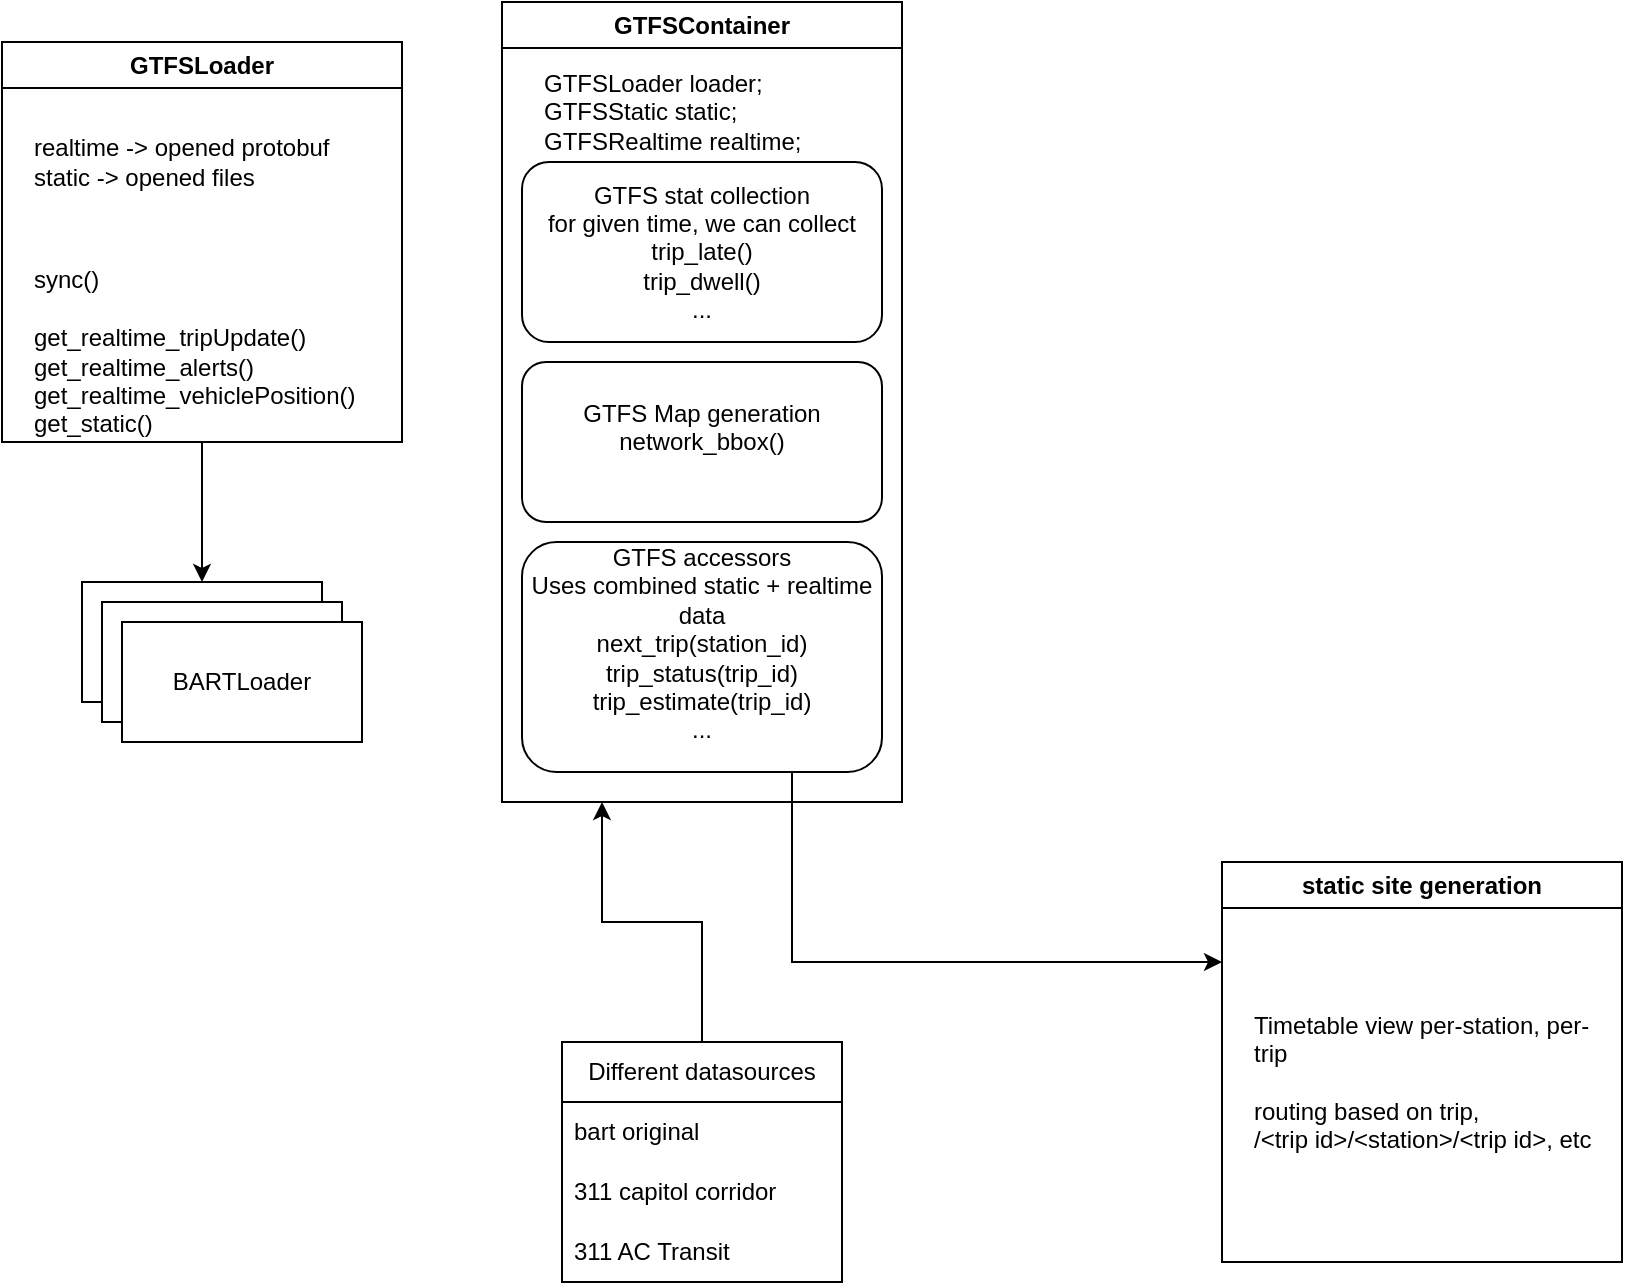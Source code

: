 <mxfile version="24.8.3">
  <diagram name="Page-1" id="z3uiYpUnsPiuGHKw1Adf">
    <mxGraphModel dx="510" dy="336" grid="1" gridSize="10" guides="1" tooltips="1" connect="1" arrows="0" fold="1" page="1" pageScale="1" pageWidth="850" pageHeight="1100" math="0" shadow="0">
      <root>
        <mxCell id="0" />
        <mxCell id="1" parent="0" />
        <mxCell id="mSUXQMuxm9gAVgi_MWSv-7" value="GTFSContainer" style="swimlane;whiteSpace=wrap;html=1;" vertex="1" parent="1">
          <mxGeometry x="280" y="20" width="200" height="400" as="geometry" />
        </mxCell>
        <mxCell id="mSUXQMuxm9gAVgi_MWSv-18" value="GTFSLoader loader;&lt;div&gt;GTFSStatic static;&lt;/div&gt;&lt;div&gt;GTFSRealtime realtime;&lt;/div&gt;" style="text;strokeColor=none;fillColor=none;align=left;verticalAlign=middle;spacingLeft=4;spacingRight=4;overflow=hidden;points=[[0,0.5],[1,0.5]];portConstraint=eastwest;rotatable=0;whiteSpace=wrap;html=1;" vertex="1" parent="mSUXQMuxm9gAVgi_MWSv-7">
          <mxGeometry x="15" y="30" width="175" height="50" as="geometry" />
        </mxCell>
        <mxCell id="mSUXQMuxm9gAVgi_MWSv-35" value="GTFS accessors&lt;div&gt;&lt;span style=&quot;background-color: initial;&quot;&gt;Uses combined static + realtime data&lt;/span&gt;&lt;/div&gt;&lt;div&gt;&lt;span style=&quot;background-color: initial;&quot;&gt;next_trip(station_id)&lt;/span&gt;&lt;br&gt;&lt;/div&gt;&lt;div&gt;trip_status(trip_id)&lt;/div&gt;&lt;div&gt;trip_estimate(trip_id)&lt;/div&gt;&lt;div&gt;...&lt;/div&gt;&lt;div&gt;&lt;br&gt;&lt;/div&gt;" style="rounded=1;whiteSpace=wrap;html=1;" vertex="1" parent="mSUXQMuxm9gAVgi_MWSv-7">
          <mxGeometry x="10" y="270" width="180" height="115" as="geometry" />
        </mxCell>
        <mxCell id="mSUXQMuxm9gAVgi_MWSv-38" value="GTFS stat collection&lt;div&gt;for given time, we can collect&lt;/div&gt;&lt;div&gt;trip_late()&lt;/div&gt;&lt;div&gt;trip_dwell()&lt;/div&gt;&lt;div&gt;...&lt;/div&gt;" style="rounded=1;whiteSpace=wrap;html=1;" vertex="1" parent="mSUXQMuxm9gAVgi_MWSv-7">
          <mxGeometry x="10" y="80" width="180" height="90" as="geometry" />
        </mxCell>
        <mxCell id="mSUXQMuxm9gAVgi_MWSv-39" value="GTFS Map generation&lt;div&gt;network_bbox()&lt;/div&gt;&lt;div&gt;&lt;br&gt;&lt;/div&gt;" style="rounded=1;whiteSpace=wrap;html=1;glass=0;" vertex="1" parent="mSUXQMuxm9gAVgi_MWSv-7">
          <mxGeometry x="10" y="180" width="180" height="80" as="geometry" />
        </mxCell>
        <mxCell id="mSUXQMuxm9gAVgi_MWSv-9" value="" style="rounded=0;whiteSpace=wrap;html=1;" vertex="1" parent="1">
          <mxGeometry x="70" y="310" width="120" height="60" as="geometry" />
        </mxCell>
        <mxCell id="mSUXQMuxm9gAVgi_MWSv-12" value="" style="rounded=0;whiteSpace=wrap;html=1;" vertex="1" parent="1">
          <mxGeometry x="80" y="320" width="120" height="60" as="geometry" />
        </mxCell>
        <mxCell id="mSUXQMuxm9gAVgi_MWSv-11" value="BARTLoader" style="rounded=0;whiteSpace=wrap;html=1;" vertex="1" parent="1">
          <mxGeometry x="90" y="330" width="120" height="60" as="geometry" />
        </mxCell>
        <mxCell id="mSUXQMuxm9gAVgi_MWSv-14" style="edgeStyle=orthogonalEdgeStyle;rounded=0;orthogonalLoop=1;jettySize=auto;html=1;exitX=0.5;exitY=1;exitDx=0;exitDy=0;entryX=0.5;entryY=0;entryDx=0;entryDy=0;" edge="1" parent="1" source="mSUXQMuxm9gAVgi_MWSv-13" target="mSUXQMuxm9gAVgi_MWSv-9">
          <mxGeometry relative="1" as="geometry" />
        </mxCell>
        <mxCell id="mSUXQMuxm9gAVgi_MWSv-13" value="GTFSLoader" style="swimlane;whiteSpace=wrap;html=1;" vertex="1" parent="1">
          <mxGeometry x="30" y="40" width="200" height="200" as="geometry" />
        </mxCell>
        <mxCell id="mSUXQMuxm9gAVgi_MWSv-15" value="sync()&lt;div&gt;&lt;br&gt;&lt;div&gt;get_realtime_tripUpdate()&lt;/div&gt;&lt;div&gt;get_realtime_alerts()&lt;/div&gt;&lt;div&gt;get_realtime_vehiclePosition()&lt;/div&gt;&lt;div&gt;get_static()&lt;/div&gt;&lt;/div&gt;" style="text;strokeColor=none;fillColor=none;align=left;verticalAlign=middle;spacingLeft=4;spacingRight=4;overflow=hidden;points=[[0,0.5],[1,0.5]];portConstraint=eastwest;rotatable=0;whiteSpace=wrap;html=1;" vertex="1" parent="mSUXQMuxm9gAVgi_MWSv-13">
          <mxGeometry x="10" y="100" width="180" height="110" as="geometry" />
        </mxCell>
        <mxCell id="mSUXQMuxm9gAVgi_MWSv-16" value="realtime -&amp;gt; opened protobuf&amp;nbsp;&lt;div&gt;static -&amp;gt; opened files&lt;/div&gt;" style="text;strokeColor=none;fillColor=none;align=left;verticalAlign=middle;spacingLeft=4;spacingRight=4;overflow=hidden;points=[[0,0.5],[1,0.5]];portConstraint=eastwest;rotatable=0;whiteSpace=wrap;html=1;" vertex="1" parent="mSUXQMuxm9gAVgi_MWSv-13">
          <mxGeometry x="10" y="20" width="190" height="80" as="geometry" />
        </mxCell>
        <mxCell id="mSUXQMuxm9gAVgi_MWSv-19" value="static site generation" style="swimlane;whiteSpace=wrap;html=1;" vertex="1" parent="1">
          <mxGeometry x="640" y="450" width="200" height="200" as="geometry" />
        </mxCell>
        <mxCell id="mSUXQMuxm9gAVgi_MWSv-36" value="Timetable view per-station, per-trip&lt;div&gt;&lt;br&gt;&lt;/div&gt;&lt;div&gt;routing based on trip,&lt;/div&gt;&lt;div&gt;/&amp;lt;trip id&amp;gt;/&amp;lt;station&amp;gt;/&amp;lt;trip id&amp;gt;, etc&lt;/div&gt;" style="text;strokeColor=none;fillColor=none;align=left;verticalAlign=middle;spacingLeft=4;spacingRight=4;overflow=hidden;points=[[0,0.5],[1,0.5]];portConstraint=eastwest;rotatable=0;whiteSpace=wrap;html=1;" vertex="1" parent="mSUXQMuxm9gAVgi_MWSv-19">
          <mxGeometry x="10" y="30" width="180" height="160" as="geometry" />
        </mxCell>
        <mxCell id="mSUXQMuxm9gAVgi_MWSv-33" style="edgeStyle=orthogonalEdgeStyle;rounded=0;orthogonalLoop=1;jettySize=auto;html=1;exitX=0.5;exitY=0;exitDx=0;exitDy=0;entryX=0.25;entryY=1;entryDx=0;entryDy=0;" edge="1" parent="1" source="mSUXQMuxm9gAVgi_MWSv-24" target="mSUXQMuxm9gAVgi_MWSv-7">
          <mxGeometry relative="1" as="geometry" />
        </mxCell>
        <mxCell id="mSUXQMuxm9gAVgi_MWSv-24" value="Different datasources" style="swimlane;fontStyle=0;childLayout=stackLayout;horizontal=1;startSize=30;horizontalStack=0;resizeParent=1;resizeParentMax=0;resizeLast=0;collapsible=1;marginBottom=0;whiteSpace=wrap;html=1;" vertex="1" parent="1">
          <mxGeometry x="310" y="540" width="140" height="120" as="geometry" />
        </mxCell>
        <mxCell id="mSUXQMuxm9gAVgi_MWSv-25" value="bart original" style="text;strokeColor=none;fillColor=none;align=left;verticalAlign=middle;spacingLeft=4;spacingRight=4;overflow=hidden;points=[[0,0.5],[1,0.5]];portConstraint=eastwest;rotatable=0;whiteSpace=wrap;html=1;" vertex="1" parent="mSUXQMuxm9gAVgi_MWSv-24">
          <mxGeometry y="30" width="140" height="30" as="geometry" />
        </mxCell>
        <mxCell id="mSUXQMuxm9gAVgi_MWSv-26" value="311 capitol corridor" style="text;strokeColor=none;fillColor=none;align=left;verticalAlign=middle;spacingLeft=4;spacingRight=4;overflow=hidden;points=[[0,0.5],[1,0.5]];portConstraint=eastwest;rotatable=0;whiteSpace=wrap;html=1;" vertex="1" parent="mSUXQMuxm9gAVgi_MWSv-24">
          <mxGeometry y="60" width="140" height="30" as="geometry" />
        </mxCell>
        <mxCell id="mSUXQMuxm9gAVgi_MWSv-27" value="311 AC Transit" style="text;strokeColor=none;fillColor=none;align=left;verticalAlign=middle;spacingLeft=4;spacingRight=4;overflow=hidden;points=[[0,0.5],[1,0.5]];portConstraint=eastwest;rotatable=0;whiteSpace=wrap;html=1;" vertex="1" parent="mSUXQMuxm9gAVgi_MWSv-24">
          <mxGeometry y="90" width="140" height="30" as="geometry" />
        </mxCell>
        <mxCell id="mSUXQMuxm9gAVgi_MWSv-37" style="edgeStyle=orthogonalEdgeStyle;rounded=0;orthogonalLoop=1;jettySize=auto;html=1;exitX=0.75;exitY=1;exitDx=0;exitDy=0;entryX=0;entryY=0.25;entryDx=0;entryDy=0;" edge="1" parent="1" source="mSUXQMuxm9gAVgi_MWSv-35" target="mSUXQMuxm9gAVgi_MWSv-19">
          <mxGeometry relative="1" as="geometry" />
        </mxCell>
      </root>
    </mxGraphModel>
  </diagram>
</mxfile>
